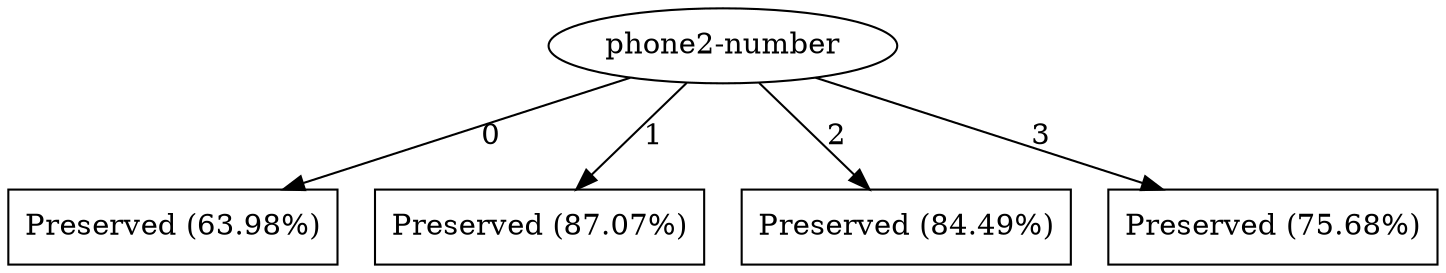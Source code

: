 digraph G {
"bg==" [ shape=ellipse label="phone2-number"]
"bg==" -> "bi0w" [ label="0" ]
"bi0w" [ shape=box label="Preserved (63.98%)"]
"bg==" -> "bi0x" [ label="1" ]
"bi0x" [ shape=box label="Preserved (87.07%)"]
"bg==" -> "bi0y" [ label="2" ]
"bi0y" [ shape=box label="Preserved (84.49%)"]
"bg==" -> "bi0z" [ label="3" ]
"bi0z" [ shape=box label="Preserved (75.68%)"]
}
